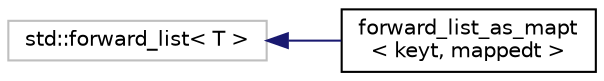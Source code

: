 digraph "Graphical Class Hierarchy"
{
 // LATEX_PDF_SIZE
  bgcolor="transparent";
  edge [fontname="Helvetica",fontsize="10",labelfontname="Helvetica",labelfontsize="10"];
  node [fontname="Helvetica",fontsize="10",shape=record];
  rankdir="LR";
  Node1254 [label="std::forward_list\< T \>",height=0.2,width=0.4,color="grey75",tooltip="STL class."];
  Node1254 -> Node0 [dir="back",color="midnightblue",fontsize="10",style="solid",fontname="Helvetica"];
  Node0 [label="forward_list_as_mapt\l\< keyt, mappedt \>",height=0.2,width=0.4,color="black",URL="$classforward__list__as__mapt.html",tooltip="Implementation of map-like interface using a forward list."];
}
